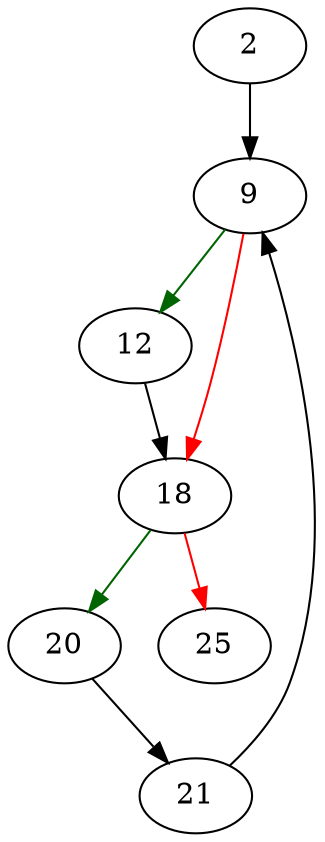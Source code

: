 strict digraph "sqlite3GetVTable" {
	// Node definitions.
	2 [entry=true];
	9;
	12;
	18;
	20;
	25;
	21;

	// Edge definitions.
	2 -> 9;
	9 -> 12 [
		color=darkgreen
		cond=true
	];
	9 -> 18 [
		color=red
		cond=false
	];
	12 -> 18;
	18 -> 20 [
		color=darkgreen
		cond=true
	];
	18 -> 25 [
		color=red
		cond=false
	];
	20 -> 21;
	21 -> 9;
}